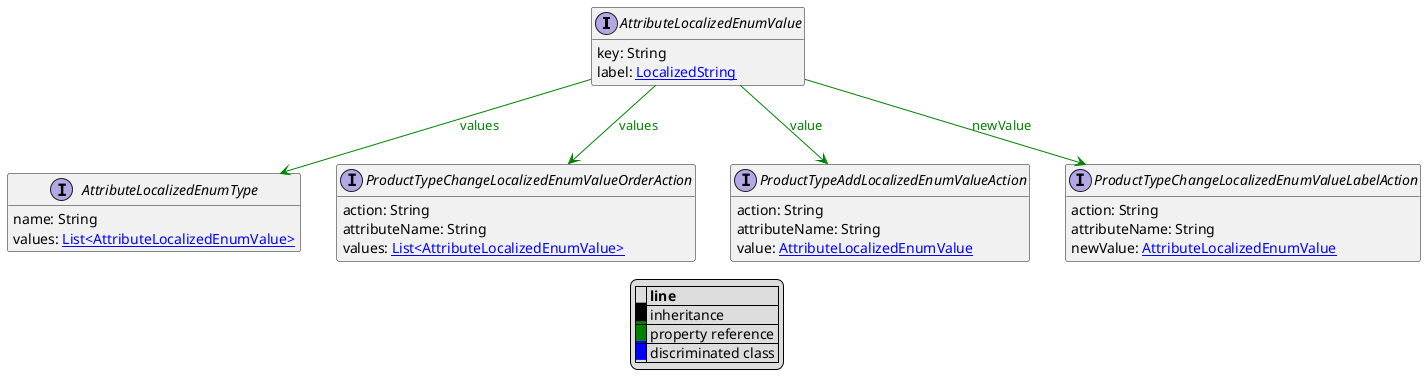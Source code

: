 @startuml

hide empty fields
hide empty methods
legend
|= |= line |
|<back:black>   </back>| inheritance |
|<back:green>   </back>| property reference |
|<back:blue>   </back>| discriminated class |
endlegend
interface AttributeLocalizedEnumValue [[AttributeLocalizedEnumValue.svg]]  {
    key: String
    label: [[LocalizedString.svg LocalizedString]]
}



interface AttributeLocalizedEnumType [[AttributeLocalizedEnumType.svg]]  {
    name: String
    values: [[AttributeLocalizedEnumValue.svg List<AttributeLocalizedEnumValue>]]
}
interface ProductTypeChangeLocalizedEnumValueOrderAction [[ProductTypeChangeLocalizedEnumValueOrderAction.svg]]  {
    action: String
    attributeName: String
    values: [[AttributeLocalizedEnumValue.svg List<AttributeLocalizedEnumValue>]]
}
interface ProductTypeAddLocalizedEnumValueAction [[ProductTypeAddLocalizedEnumValueAction.svg]]  {
    action: String
    attributeName: String
    value: [[AttributeLocalizedEnumValue.svg AttributeLocalizedEnumValue]]
}
interface ProductTypeChangeLocalizedEnumValueLabelAction [[ProductTypeChangeLocalizedEnumValueLabelAction.svg]]  {
    action: String
    attributeName: String
    newValue: [[AttributeLocalizedEnumValue.svg AttributeLocalizedEnumValue]]
}

AttributeLocalizedEnumValue --> AttributeLocalizedEnumType #green;text:green : "values"
AttributeLocalizedEnumValue --> ProductTypeChangeLocalizedEnumValueOrderAction #green;text:green : "values"
AttributeLocalizedEnumValue --> ProductTypeAddLocalizedEnumValueAction #green;text:green : "value"
AttributeLocalizedEnumValue --> ProductTypeChangeLocalizedEnumValueLabelAction #green;text:green : "newValue"
@enduml
